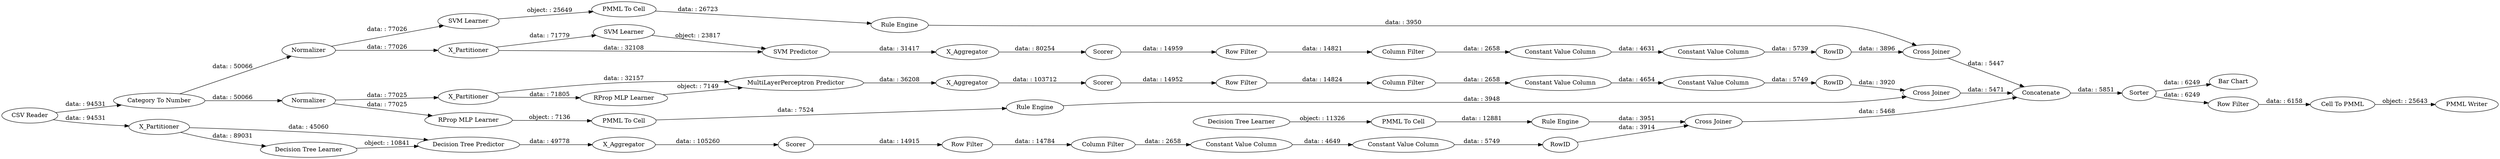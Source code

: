 digraph {
	"6408082880789176867_294" [label="Column Filter"]
	"1395883322010044100_40" [label=Normalizer]
	"7173757772987729927_9" [label="Row Filter"]
	"-5647004251781544157_34" [label="Rule Engine"]
	"-5055619132606250842_290" [label="Constant Value Column"]
	"2466961102999406510_2" [label=X_Partitioner]
	"-5647004251781544157_28" [label="PMML To Cell"]
	"6408082880789176867_293" [label=RowID]
	"1395883322010044100_39" [label="Cross Joiner"]
	"589149341561160213_38" [label="Cross Joiner"]
	"-622740686533421886_58" [label="Category To Number"]
	"589149341561160213_2" [label=X_Partitioner]
	"589149341561160213_7" [label=X_Aggregator]
	"1395883322010044100_7" [label=X_Aggregator]
	"-5647004251781544157_33" [label="Decision Tree Learner"]
	"7173757772987729927_290" [label="Constant Value Column"]
	"-4065126189475270124_35" [label="Rule Engine"]
	"7173757772987729927_292" [label="Constant Value Column"]
	"7173757772987729927_294" [label="Column Filter"]
	"6408082880789176867_9" [label="Row Filter"]
	"-622740686533421886_61" [label="PMML Writer"]
	"-5147538860308492664_34" [label="Rule Engine"]
	"-4065126189475270124_34" [label="PMML To Cell"]
	"2466961102999406510_31" [label="Decision Tree Learner"]
	"7173757772987729927_293" [label=RowID]
	"-622740686533421886_62" [label="CSV Reader"]
	"2466961102999406510_7" [label=X_Aggregator]
	"-622740686533421886_60" [label=Concatenate]
	"-5055619132606250842_292" [label="Constant Value Column"]
	"-622740686533421886_59" [label="Bar Chart"]
	"1395883322010044100_32" [label="SVM Predictor"]
	"-5055619132606250842_294" [label="Column Filter"]
	"589149341561160213_32" [label="MultiLayerPerceptron Predictor"]
	"2466961102999406510_32" [label="Decision Tree Predictor"]
	"589149341561160213_31" [label="RProp MLP Learner"]
	"589149341561160213_40" [label=Scorer]
	"2466961102999406510_38" [label="Cross Joiner"]
	"1395883322010044100_41" [label=Scorer]
	"589149341561160213_39" [label=Normalizer]
	"6408082880789176867_292" [label="Constant Value Column"]
	"-5055619132606250842_293" [label=RowID]
	"-622740686533421886_53" [label="Row Filter"]
	"-5147538860308492664_35" [label="RProp MLP Learner"]
	"-5055619132606250842_9" [label="Row Filter"]
	"-4065126189475270124_33" [label="SVM Learner"]
	"-5147538860308492664_22" [label="PMML To Cell"]
	"1395883322010044100_31" [label="SVM Learner"]
	"6408082880789176867_290" [label="Constant Value Column"]
	"-622740686533421886_54" [label="Cell To PMML"]
	"2466961102999406510_39" [label=Scorer]
	"-622740686533421886_52" [label=Sorter]
	"1395883322010044100_2" [label=X_Partitioner]
	"2466961102999406510_38" -> "-622740686533421886_60" [label="data: : 5468"]
	"-622740686533421886_62" -> "-622740686533421886_58" [label="data: : 94531"]
	"-5647004251781544157_33" -> "-5647004251781544157_28" [label="object: : 11326"]
	"2466961102999406510_39" -> "7173757772987729927_9" [label="data: : 14915"]
	"7173757772987729927_293" -> "2466961102999406510_38" [label="data: : 3914"]
	"-5055619132606250842_9" -> "-5055619132606250842_294" [label="data: : 14821"]
	"2466961102999406510_7" -> "2466961102999406510_39" [label="data: : 105260"]
	"-4065126189475270124_33" -> "-4065126189475270124_34" [label="object: : 25649"]
	"-5055619132606250842_293" -> "1395883322010044100_39" [label="data: : 3896"]
	"1395883322010044100_40" -> "1395883322010044100_2" [label="data: : 77026"]
	"1395883322010044100_39" -> "-622740686533421886_60" [label="data: : 5447"]
	"-622740686533421886_58" -> "589149341561160213_39" [label="data: : 50066"]
	"1395883322010044100_40" -> "-4065126189475270124_33" [label="data: : 77026"]
	"-622740686533421886_62" -> "2466961102999406510_2" [label="data: : 94531"]
	"589149341561160213_39" -> "589149341561160213_2" [label="data: : 77025"]
	"589149341561160213_2" -> "589149341561160213_31" [label="data: : 71805"]
	"7173757772987729927_9" -> "7173757772987729927_294" [label="data: : 14784"]
	"589149341561160213_32" -> "589149341561160213_7" [label="data: : 36208"]
	"-5055619132606250842_290" -> "-5055619132606250842_292" [label="data: : 4631"]
	"1395883322010044100_7" -> "1395883322010044100_41" [label="data: : 80254"]
	"-622740686533421886_54" -> "-622740686533421886_61" [label="object: : 25643"]
	"1395883322010044100_32" -> "1395883322010044100_7" [label="data: : 31417"]
	"-622740686533421886_60" -> "-622740686533421886_52" [label="data: : 5851"]
	"2466961102999406510_2" -> "2466961102999406510_31" [label="data: : 89031"]
	"7173757772987729927_294" -> "7173757772987729927_290" [label="data: : 2658"]
	"-5055619132606250842_294" -> "-5055619132606250842_290" [label="data: : 2658"]
	"2466961102999406510_32" -> "2466961102999406510_7" [label="data: : 49778"]
	"589149341561160213_2" -> "589149341561160213_32" [label="data: : 32157"]
	"589149341561160213_31" -> "589149341561160213_32" [label="object: : 7149"]
	"6408082880789176867_293" -> "589149341561160213_38" [label="data: : 3920"]
	"-5147538860308492664_34" -> "589149341561160213_38" [label="data: : 3948"]
	"-4065126189475270124_34" -> "-4065126189475270124_35" [label="data: : 26723"]
	"-622740686533421886_52" -> "-622740686533421886_59" [label="data: : 6249"]
	"589149341561160213_39" -> "-5147538860308492664_35" [label="data: : 77025"]
	"-622740686533421886_58" -> "1395883322010044100_40" [label="data: : 50066"]
	"1395883322010044100_41" -> "-5055619132606250842_9" [label="data: : 14959"]
	"6408082880789176867_292" -> "6408082880789176867_293" [label="data: : 5749"]
	"-5647004251781544157_28" -> "-5647004251781544157_34" [label="data: : 12881"]
	"6408082880789176867_290" -> "6408082880789176867_292" [label="data: : 4654"]
	"6408082880789176867_9" -> "6408082880789176867_294" [label="data: : 14824"]
	"6408082880789176867_294" -> "6408082880789176867_290" [label="data: : 2658"]
	"-5647004251781544157_34" -> "2466961102999406510_38" [label="data: : 3951"]
	"1395883322010044100_2" -> "1395883322010044100_32" [label="data: : 32108"]
	"-5055619132606250842_292" -> "-5055619132606250842_293" [label="data: : 5739"]
	"-622740686533421886_53" -> "-622740686533421886_54" [label="data: : 6158"]
	"-5147538860308492664_22" -> "-5147538860308492664_34" [label="data: : 7524"]
	"2466961102999406510_2" -> "2466961102999406510_32" [label="data: : 45060"]
	"2466961102999406510_31" -> "2466961102999406510_32" [label="object: : 10841"]
	"-5147538860308492664_35" -> "-5147538860308492664_22" [label="object: : 7136"]
	"-4065126189475270124_35" -> "1395883322010044100_39" [label="data: : 3950"]
	"7173757772987729927_290" -> "7173757772987729927_292" [label="data: : 4649"]
	"589149341561160213_40" -> "6408082880789176867_9" [label="data: : 14952"]
	"589149341561160213_7" -> "589149341561160213_40" [label="data: : 103712"]
	"7173757772987729927_292" -> "7173757772987729927_293" [label="data: : 5749"]
	"-622740686533421886_52" -> "-622740686533421886_53" [label="data: : 6249"]
	"1395883322010044100_2" -> "1395883322010044100_31" [label="data: : 71779"]
	"589149341561160213_38" -> "-622740686533421886_60" [label="data: : 5471"]
	"1395883322010044100_31" -> "1395883322010044100_32" [label="object: : 23817"]
	rankdir=LR
}
